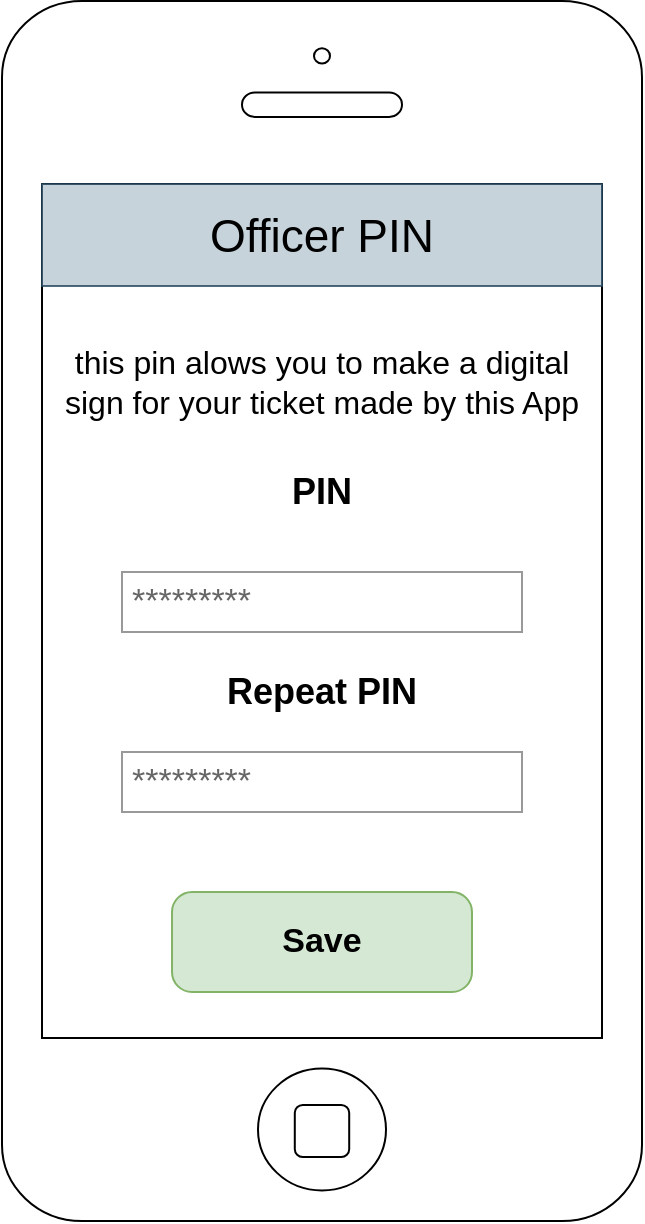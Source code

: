 <mxfile version="12.1.5" type="device" pages="1"><diagram id="9A_WMLsam9mDan9zznJi" name="Page-1"><mxGraphModel dx="1102" dy="560" grid="1" gridSize="10" guides="1" tooltips="1" connect="1" arrows="1" fold="1" page="1" pageScale="1" pageWidth="1169" pageHeight="827" math="0" shadow="0"><root><mxCell id="0"/><mxCell id="1" parent="0"/><mxCell id="2D2owbfq9zRsvwBRL95P-1" value="" style="html=1;verticalLabelPosition=bottom;labelBackgroundColor=#ffffff;verticalAlign=top;shadow=0;dashed=0;strokeWidth=1;shape=mxgraph.ios7.misc.iphone;gradientColor=none;fillColor=#FFFFFF;" parent="1" vertex="1"><mxGeometry x="330" y="24.5" width="320" height="610" as="geometry"/></mxCell><mxCell id="ET7j7cQRAEBzYCpoFvla-7" value="Officer PIN" style="text;html=1;align=center;verticalAlign=middle;whiteSpace=wrap;rounded=0;fontSize=23;opacity=80;fillColor=#bac8d3;strokeColor=#23445d;" parent="1" vertex="1"><mxGeometry x="350" y="116" width="280" height="51" as="geometry"/></mxCell><mxCell id="ET7j7cQRAEBzYCpoFvla-37" value="&lt;b&gt;&lt;font style=&quot;font-size: 18px&quot;&gt;PIN&lt;/font&gt;&lt;/b&gt;" style="text;html=1;strokeColor=none;fillColor=none;align=center;verticalAlign=middle;whiteSpace=wrap;rounded=0;shadow=0;" parent="1" vertex="1"><mxGeometry x="350" y="260" width="280" height="20" as="geometry"/></mxCell><mxCell id="ET7j7cQRAEBzYCpoFvla-38" value="*********" style="strokeWidth=1;shadow=0;dashed=0;align=center;html=1;shape=mxgraph.mockup.forms.pwField;strokeColor=#999999;mainText=;align=left;fillColor=#ffffff;fontColor=#666666;fontSize=17;spacingLeft=3;" parent="1" vertex="1"><mxGeometry x="390" y="310" width="200" height="30" as="geometry"/></mxCell><mxCell id="ET7j7cQRAEBzYCpoFvla-39" value="&lt;b&gt;&lt;font style=&quot;font-size: 18px&quot;&gt;Repeat PIN&lt;/font&gt;&lt;/b&gt;" style="text;html=1;strokeColor=none;fillColor=none;align=center;verticalAlign=middle;whiteSpace=wrap;rounded=0;shadow=0;" parent="1" vertex="1"><mxGeometry x="350" y="360" width="280" height="20" as="geometry"/></mxCell><mxCell id="ET7j7cQRAEBzYCpoFvla-42" value="*********" style="strokeWidth=1;shadow=0;dashed=0;align=center;html=1;shape=mxgraph.mockup.forms.pwField;strokeColor=#999999;mainText=;align=left;fillColor=#ffffff;fontColor=#666666;fontSize=17;spacingLeft=3;" parent="1" vertex="1"><mxGeometry x="390" y="400" width="200" height="30" as="geometry"/></mxCell><mxCell id="ET7j7cQRAEBzYCpoFvla-43" value="&lt;font style=&quot;font-size: 16px&quot;&gt;this pin alows you to make a digital sign for your ticket made by this App&lt;/font&gt;" style="text;html=1;strokeColor=none;fillColor=none;align=center;verticalAlign=middle;whiteSpace=wrap;rounded=0;shadow=0;" parent="1" vertex="1"><mxGeometry x="350" y="190" width="280" height="50" as="geometry"/></mxCell><mxCell id="ET7j7cQRAEBzYCpoFvla-44" value="Save" style="strokeWidth=1;shadow=0;dashed=0;align=center;html=1;shape=mxgraph.mockup.buttons.button;strokeColor=#82b366;mainText=;buttonStyle=round;fontSize=17;fontStyle=1;fillColor=#d5e8d4;whiteSpace=wrap;" parent="1" vertex="1"><mxGeometry x="415" y="470" width="150" height="50" as="geometry"/></mxCell></root></mxGraphModel></diagram></mxfile>